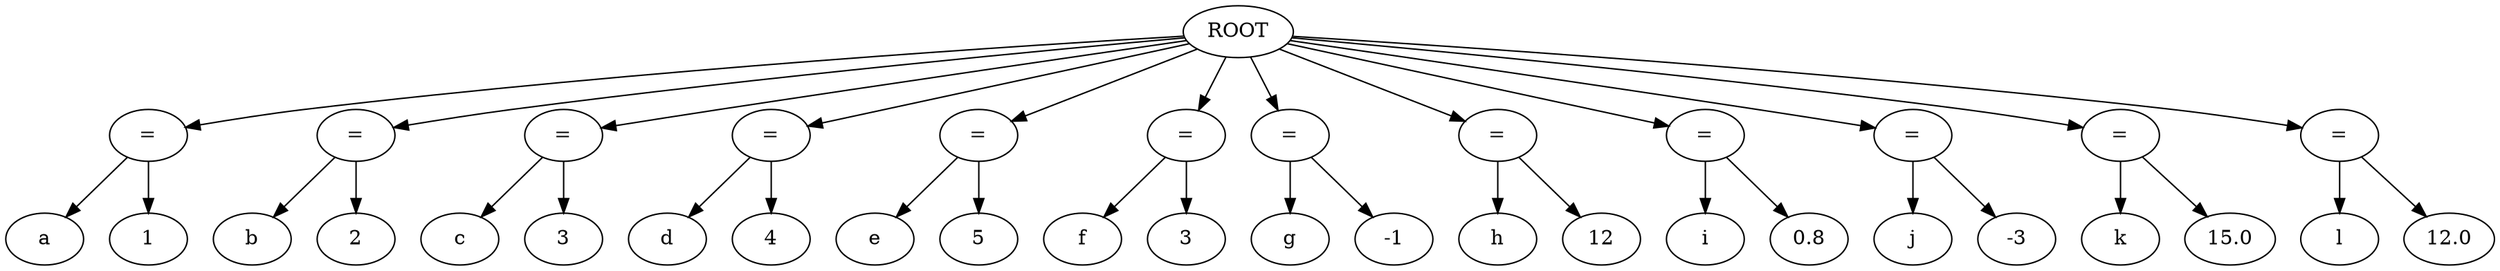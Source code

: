strict digraph G{
l11[label = "="]
l111[label = "="]
l1111[label = "="]
l11111[label = "="]
l111111[label = "="]
l1111111[label = "="]
l11111111[label = "="]
l111111111[label = "="]
l1111111111[label = "="]
l11111111111[label = "="]
l111111111111[label = "="]
l1111111111111[label = "="]
"ROOT"->"l11"
l111111111111131[label = "a"]
l1111111111111311[label = "1"]
"l11"->l111111111111131
"l11"->l1111111111111311
"ROOT"->"l111"
l1111111111111331[label = "b"]
l11111111111113311[label = "2"]
"l111"->l1111111111111331
"l111"->l11111111111113311
"ROOT"->"l1111"
l11111111111113331[label = "c"]
l111111111111133311[label = "3"]
"l1111"->l11111111111113331
"l1111"->l111111111111133311
"ROOT"->"l11111"
l111111111111133331[label = "d"]
l1111111111111333311[label = "4"]
"l11111"->l111111111111133331
"l11111"->l1111111111111333311
"ROOT"->"l111111"
l1111111111111333331[label = "e"]
l11111111111113333311[label = "5"]
"l111111"->l1111111111111333331
"l111111"->l11111111111113333311
"ROOT"->"l1111111"
l11111111111113333331[label = "f"]
l111111111111133333311[label = "3"]
"l1111111"->l11111111111113333331
"l1111111"->l111111111111133333311
"ROOT"->"l11111111"
l111111111111133333331[label = "g"]
l1111111111111333333311[label = "-1"]
"l11111111"->l111111111111133333331
"l11111111"->l1111111111111333333311
"ROOT"->"l111111111"
l1111111111111333333331[label = "h"]
l11111111111113333333311[label = "12"]
"l111111111"->l1111111111111333333331
"l111111111"->l11111111111113333333311
"ROOT"->"l1111111111"
l11111111111113333333331[label = "i"]
l111111111111133333333311[label = "0.8"]
"l1111111111"->l11111111111113333333331
"l1111111111"->l111111111111133333333311
"ROOT"->"l11111111111"
l111111111111133333333331[label = "j"]
l1111111111111333333333311[label = "-3"]
"l11111111111"->l111111111111133333333331
"l11111111111"->l1111111111111333333333311
"ROOT"->"l111111111111"
l1111111111111333333333331[label = "k"]
l11111111111113333333333311[label = "15.0"]
"l111111111111"->l1111111111111333333333331
"l111111111111"->l11111111111113333333333311
"ROOT"->"l1111111111111"
l11111111111113333333333331[label = "l"]
l111111111111133333333333311[label = "12.0"]
"l1111111111111"->l11111111111113333333333331
"l1111111111111"->l111111111111133333333333311
}
